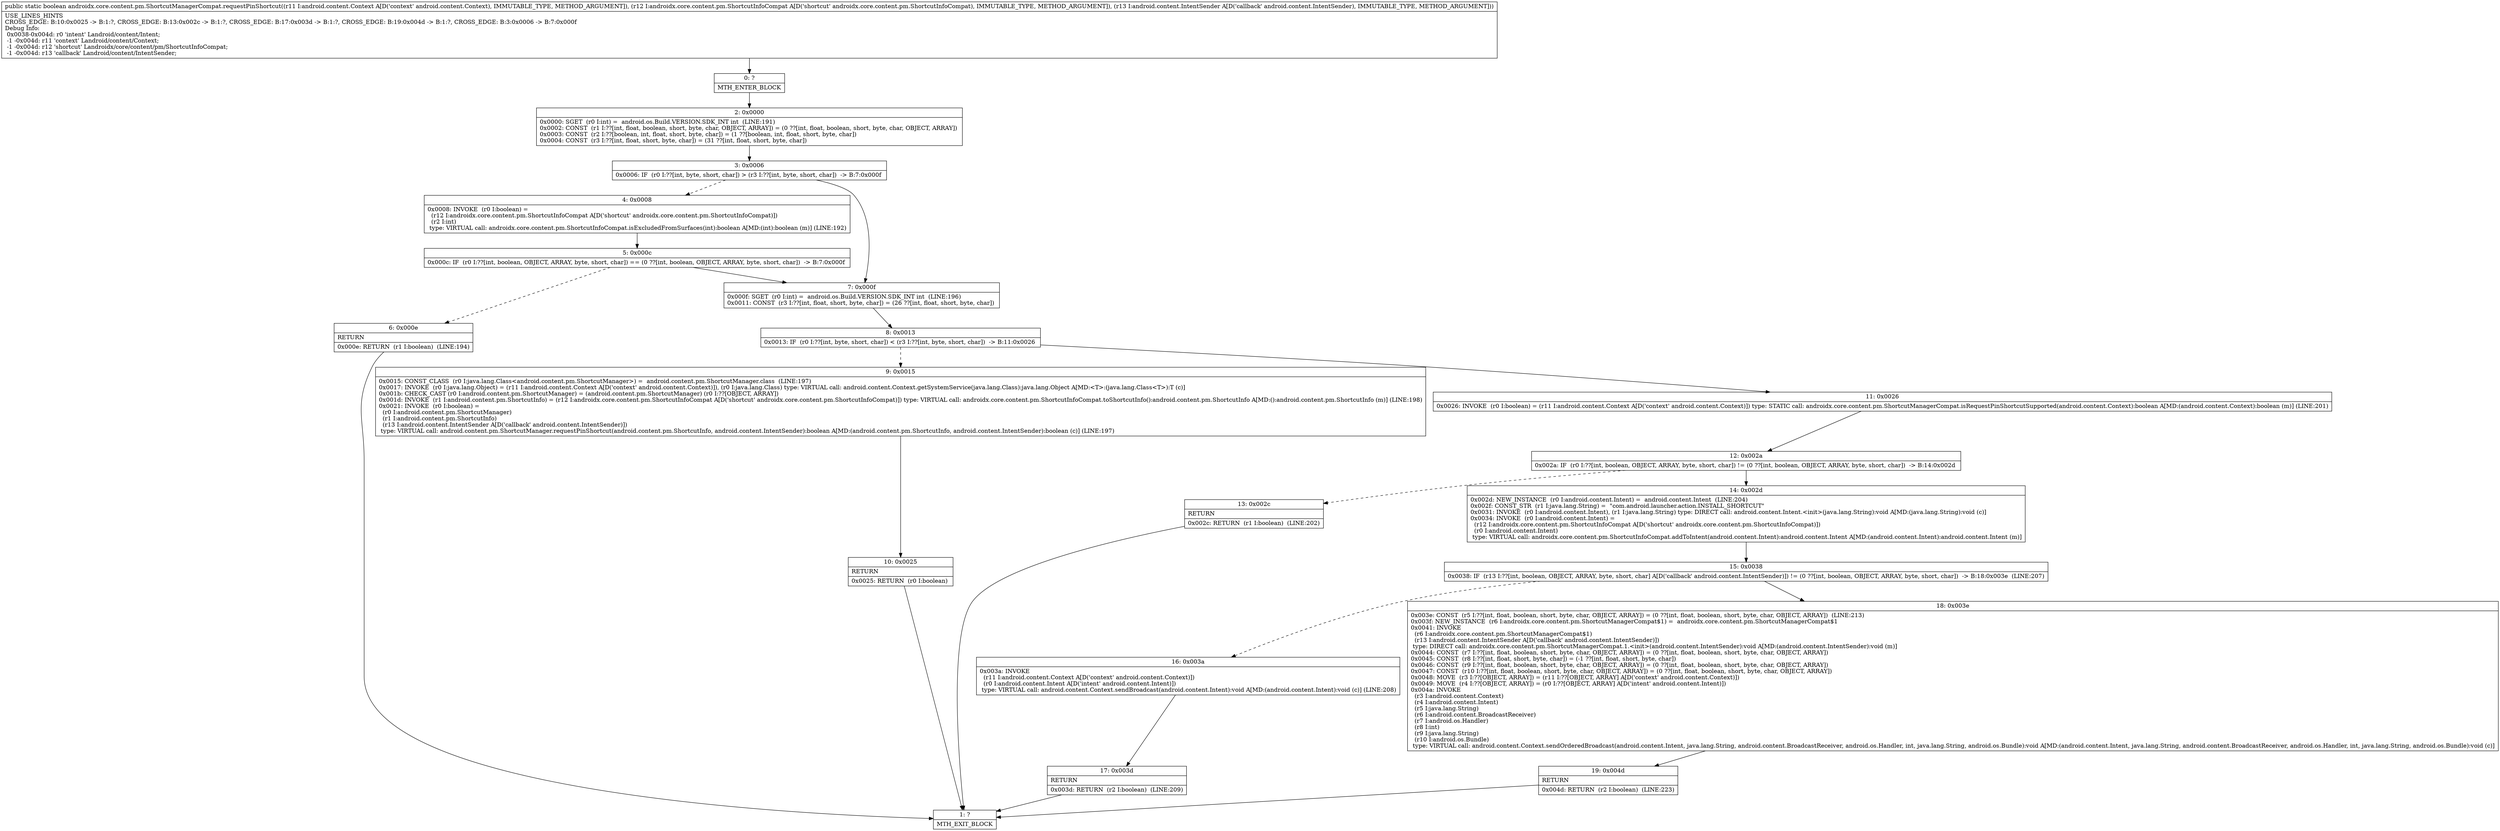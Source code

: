 digraph "CFG forandroidx.core.content.pm.ShortcutManagerCompat.requestPinShortcut(Landroid\/content\/Context;Landroidx\/core\/content\/pm\/ShortcutInfoCompat;Landroid\/content\/IntentSender;)Z" {
Node_0 [shape=record,label="{0\:\ ?|MTH_ENTER_BLOCK\l}"];
Node_2 [shape=record,label="{2\:\ 0x0000|0x0000: SGET  (r0 I:int) =  android.os.Build.VERSION.SDK_INT int  (LINE:191)\l0x0002: CONST  (r1 I:??[int, float, boolean, short, byte, char, OBJECT, ARRAY]) = (0 ??[int, float, boolean, short, byte, char, OBJECT, ARRAY]) \l0x0003: CONST  (r2 I:??[boolean, int, float, short, byte, char]) = (1 ??[boolean, int, float, short, byte, char]) \l0x0004: CONST  (r3 I:??[int, float, short, byte, char]) = (31 ??[int, float, short, byte, char]) \l}"];
Node_3 [shape=record,label="{3\:\ 0x0006|0x0006: IF  (r0 I:??[int, byte, short, char]) \> (r3 I:??[int, byte, short, char])  \-\> B:7:0x000f \l}"];
Node_4 [shape=record,label="{4\:\ 0x0008|0x0008: INVOKE  (r0 I:boolean) = \l  (r12 I:androidx.core.content.pm.ShortcutInfoCompat A[D('shortcut' androidx.core.content.pm.ShortcutInfoCompat)])\l  (r2 I:int)\l type: VIRTUAL call: androidx.core.content.pm.ShortcutInfoCompat.isExcludedFromSurfaces(int):boolean A[MD:(int):boolean (m)] (LINE:192)\l}"];
Node_5 [shape=record,label="{5\:\ 0x000c|0x000c: IF  (r0 I:??[int, boolean, OBJECT, ARRAY, byte, short, char]) == (0 ??[int, boolean, OBJECT, ARRAY, byte, short, char])  \-\> B:7:0x000f \l}"];
Node_6 [shape=record,label="{6\:\ 0x000e|RETURN\l|0x000e: RETURN  (r1 I:boolean)  (LINE:194)\l}"];
Node_1 [shape=record,label="{1\:\ ?|MTH_EXIT_BLOCK\l}"];
Node_7 [shape=record,label="{7\:\ 0x000f|0x000f: SGET  (r0 I:int) =  android.os.Build.VERSION.SDK_INT int  (LINE:196)\l0x0011: CONST  (r3 I:??[int, float, short, byte, char]) = (26 ??[int, float, short, byte, char]) \l}"];
Node_8 [shape=record,label="{8\:\ 0x0013|0x0013: IF  (r0 I:??[int, byte, short, char]) \< (r3 I:??[int, byte, short, char])  \-\> B:11:0x0026 \l}"];
Node_9 [shape=record,label="{9\:\ 0x0015|0x0015: CONST_CLASS  (r0 I:java.lang.Class\<android.content.pm.ShortcutManager\>) =  android.content.pm.ShortcutManager.class  (LINE:197)\l0x0017: INVOKE  (r0 I:java.lang.Object) = (r11 I:android.content.Context A[D('context' android.content.Context)]), (r0 I:java.lang.Class) type: VIRTUAL call: android.content.Context.getSystemService(java.lang.Class):java.lang.Object A[MD:\<T\>:(java.lang.Class\<T\>):T (c)]\l0x001b: CHECK_CAST (r0 I:android.content.pm.ShortcutManager) = (android.content.pm.ShortcutManager) (r0 I:??[OBJECT, ARRAY]) \l0x001d: INVOKE  (r1 I:android.content.pm.ShortcutInfo) = (r12 I:androidx.core.content.pm.ShortcutInfoCompat A[D('shortcut' androidx.core.content.pm.ShortcutInfoCompat)]) type: VIRTUAL call: androidx.core.content.pm.ShortcutInfoCompat.toShortcutInfo():android.content.pm.ShortcutInfo A[MD:():android.content.pm.ShortcutInfo (m)] (LINE:198)\l0x0021: INVOKE  (r0 I:boolean) = \l  (r0 I:android.content.pm.ShortcutManager)\l  (r1 I:android.content.pm.ShortcutInfo)\l  (r13 I:android.content.IntentSender A[D('callback' android.content.IntentSender)])\l type: VIRTUAL call: android.content.pm.ShortcutManager.requestPinShortcut(android.content.pm.ShortcutInfo, android.content.IntentSender):boolean A[MD:(android.content.pm.ShortcutInfo, android.content.IntentSender):boolean (c)] (LINE:197)\l}"];
Node_10 [shape=record,label="{10\:\ 0x0025|RETURN\l|0x0025: RETURN  (r0 I:boolean) \l}"];
Node_11 [shape=record,label="{11\:\ 0x0026|0x0026: INVOKE  (r0 I:boolean) = (r11 I:android.content.Context A[D('context' android.content.Context)]) type: STATIC call: androidx.core.content.pm.ShortcutManagerCompat.isRequestPinShortcutSupported(android.content.Context):boolean A[MD:(android.content.Context):boolean (m)] (LINE:201)\l}"];
Node_12 [shape=record,label="{12\:\ 0x002a|0x002a: IF  (r0 I:??[int, boolean, OBJECT, ARRAY, byte, short, char]) != (0 ??[int, boolean, OBJECT, ARRAY, byte, short, char])  \-\> B:14:0x002d \l}"];
Node_13 [shape=record,label="{13\:\ 0x002c|RETURN\l|0x002c: RETURN  (r1 I:boolean)  (LINE:202)\l}"];
Node_14 [shape=record,label="{14\:\ 0x002d|0x002d: NEW_INSTANCE  (r0 I:android.content.Intent) =  android.content.Intent  (LINE:204)\l0x002f: CONST_STR  (r1 I:java.lang.String) =  \"com.android.launcher.action.INSTALL_SHORTCUT\" \l0x0031: INVOKE  (r0 I:android.content.Intent), (r1 I:java.lang.String) type: DIRECT call: android.content.Intent.\<init\>(java.lang.String):void A[MD:(java.lang.String):void (c)]\l0x0034: INVOKE  (r0 I:android.content.Intent) = \l  (r12 I:androidx.core.content.pm.ShortcutInfoCompat A[D('shortcut' androidx.core.content.pm.ShortcutInfoCompat)])\l  (r0 I:android.content.Intent)\l type: VIRTUAL call: androidx.core.content.pm.ShortcutInfoCompat.addToIntent(android.content.Intent):android.content.Intent A[MD:(android.content.Intent):android.content.Intent (m)]\l}"];
Node_15 [shape=record,label="{15\:\ 0x0038|0x0038: IF  (r13 I:??[int, boolean, OBJECT, ARRAY, byte, short, char] A[D('callback' android.content.IntentSender)]) != (0 ??[int, boolean, OBJECT, ARRAY, byte, short, char])  \-\> B:18:0x003e  (LINE:207)\l}"];
Node_16 [shape=record,label="{16\:\ 0x003a|0x003a: INVOKE  \l  (r11 I:android.content.Context A[D('context' android.content.Context)])\l  (r0 I:android.content.Intent A[D('intent' android.content.Intent)])\l type: VIRTUAL call: android.content.Context.sendBroadcast(android.content.Intent):void A[MD:(android.content.Intent):void (c)] (LINE:208)\l}"];
Node_17 [shape=record,label="{17\:\ 0x003d|RETURN\l|0x003d: RETURN  (r2 I:boolean)  (LINE:209)\l}"];
Node_18 [shape=record,label="{18\:\ 0x003e|0x003e: CONST  (r5 I:??[int, float, boolean, short, byte, char, OBJECT, ARRAY]) = (0 ??[int, float, boolean, short, byte, char, OBJECT, ARRAY])  (LINE:213)\l0x003f: NEW_INSTANCE  (r6 I:androidx.core.content.pm.ShortcutManagerCompat$1) =  androidx.core.content.pm.ShortcutManagerCompat$1 \l0x0041: INVOKE  \l  (r6 I:androidx.core.content.pm.ShortcutManagerCompat$1)\l  (r13 I:android.content.IntentSender A[D('callback' android.content.IntentSender)])\l type: DIRECT call: androidx.core.content.pm.ShortcutManagerCompat.1.\<init\>(android.content.IntentSender):void A[MD:(android.content.IntentSender):void (m)]\l0x0044: CONST  (r7 I:??[int, float, boolean, short, byte, char, OBJECT, ARRAY]) = (0 ??[int, float, boolean, short, byte, char, OBJECT, ARRAY]) \l0x0045: CONST  (r8 I:??[int, float, short, byte, char]) = (\-1 ??[int, float, short, byte, char]) \l0x0046: CONST  (r9 I:??[int, float, boolean, short, byte, char, OBJECT, ARRAY]) = (0 ??[int, float, boolean, short, byte, char, OBJECT, ARRAY]) \l0x0047: CONST  (r10 I:??[int, float, boolean, short, byte, char, OBJECT, ARRAY]) = (0 ??[int, float, boolean, short, byte, char, OBJECT, ARRAY]) \l0x0048: MOVE  (r3 I:??[OBJECT, ARRAY]) = (r11 I:??[OBJECT, ARRAY] A[D('context' android.content.Context)]) \l0x0049: MOVE  (r4 I:??[OBJECT, ARRAY]) = (r0 I:??[OBJECT, ARRAY] A[D('intent' android.content.Intent)]) \l0x004a: INVOKE  \l  (r3 I:android.content.Context)\l  (r4 I:android.content.Intent)\l  (r5 I:java.lang.String)\l  (r6 I:android.content.BroadcastReceiver)\l  (r7 I:android.os.Handler)\l  (r8 I:int)\l  (r9 I:java.lang.String)\l  (r10 I:android.os.Bundle)\l type: VIRTUAL call: android.content.Context.sendOrderedBroadcast(android.content.Intent, java.lang.String, android.content.BroadcastReceiver, android.os.Handler, int, java.lang.String, android.os.Bundle):void A[MD:(android.content.Intent, java.lang.String, android.content.BroadcastReceiver, android.os.Handler, int, java.lang.String, android.os.Bundle):void (c)]\l}"];
Node_19 [shape=record,label="{19\:\ 0x004d|RETURN\l|0x004d: RETURN  (r2 I:boolean)  (LINE:223)\l}"];
MethodNode[shape=record,label="{public static boolean androidx.core.content.pm.ShortcutManagerCompat.requestPinShortcut((r11 I:android.content.Context A[D('context' android.content.Context), IMMUTABLE_TYPE, METHOD_ARGUMENT]), (r12 I:androidx.core.content.pm.ShortcutInfoCompat A[D('shortcut' androidx.core.content.pm.ShortcutInfoCompat), IMMUTABLE_TYPE, METHOD_ARGUMENT]), (r13 I:android.content.IntentSender A[D('callback' android.content.IntentSender), IMMUTABLE_TYPE, METHOD_ARGUMENT]))  | USE_LINES_HINTS\lCROSS_EDGE: B:10:0x0025 \-\> B:1:?, CROSS_EDGE: B:13:0x002c \-\> B:1:?, CROSS_EDGE: B:17:0x003d \-\> B:1:?, CROSS_EDGE: B:19:0x004d \-\> B:1:?, CROSS_EDGE: B:3:0x0006 \-\> B:7:0x000f\lDebug Info:\l  0x0038\-0x004d: r0 'intent' Landroid\/content\/Intent;\l  \-1 \-0x004d: r11 'context' Landroid\/content\/Context;\l  \-1 \-0x004d: r12 'shortcut' Landroidx\/core\/content\/pm\/ShortcutInfoCompat;\l  \-1 \-0x004d: r13 'callback' Landroid\/content\/IntentSender;\l}"];
MethodNode -> Node_0;Node_0 -> Node_2;
Node_2 -> Node_3;
Node_3 -> Node_4[style=dashed];
Node_3 -> Node_7;
Node_4 -> Node_5;
Node_5 -> Node_6[style=dashed];
Node_5 -> Node_7;
Node_6 -> Node_1;
Node_7 -> Node_8;
Node_8 -> Node_9[style=dashed];
Node_8 -> Node_11;
Node_9 -> Node_10;
Node_10 -> Node_1;
Node_11 -> Node_12;
Node_12 -> Node_13[style=dashed];
Node_12 -> Node_14;
Node_13 -> Node_1;
Node_14 -> Node_15;
Node_15 -> Node_16[style=dashed];
Node_15 -> Node_18;
Node_16 -> Node_17;
Node_17 -> Node_1;
Node_18 -> Node_19;
Node_19 -> Node_1;
}

